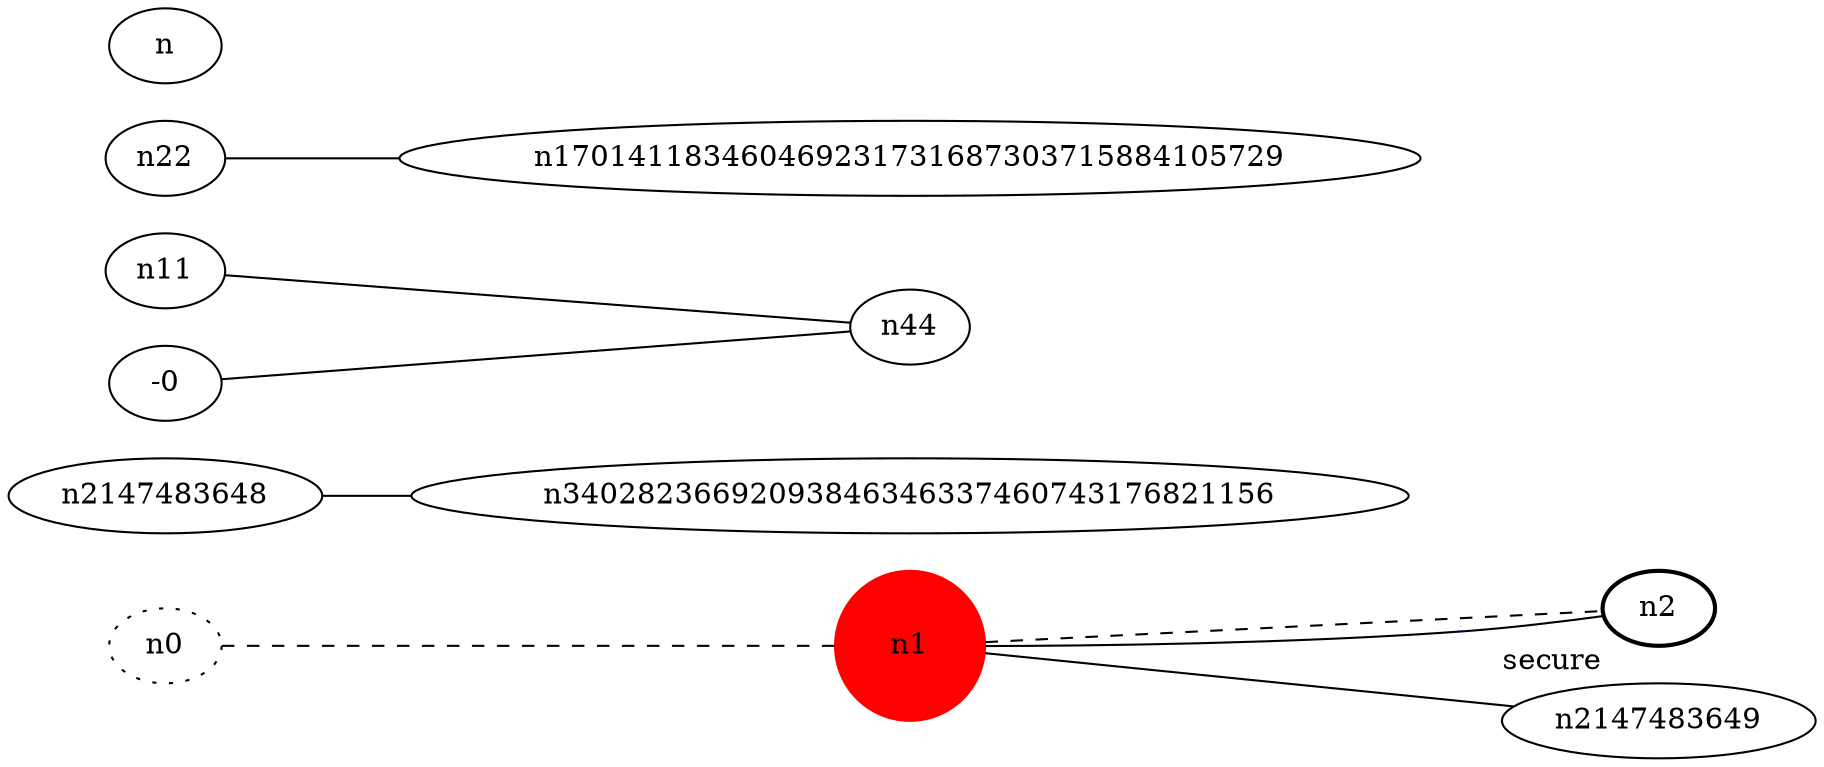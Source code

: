 graph test4 {
	rankdir=LR;
	fontcolor=blue; /* c0; c1; c0 -- c1 */
	n0 [style=dotted, fillcolor="#123456"]; // c2; c3; c2 -- c3
	n1 [height=1, width=1, color=red, style=filled];
	n2 [style=bold, xlabel="secure"];
	n0 -- n1 -- n2[style=dashed];
	n1 -- n2 [fontname="comic sans", label="d\n\l\G", fontcolor=blue, fontsize=-2];
	n2147483648 -- n34028236692093846346337460743176821156;
	n11 -- n44;
	n1 -- n2147483649;
	n22 -- n170141183460469231731687303715884105729;
	n-0 -- n44;
}
